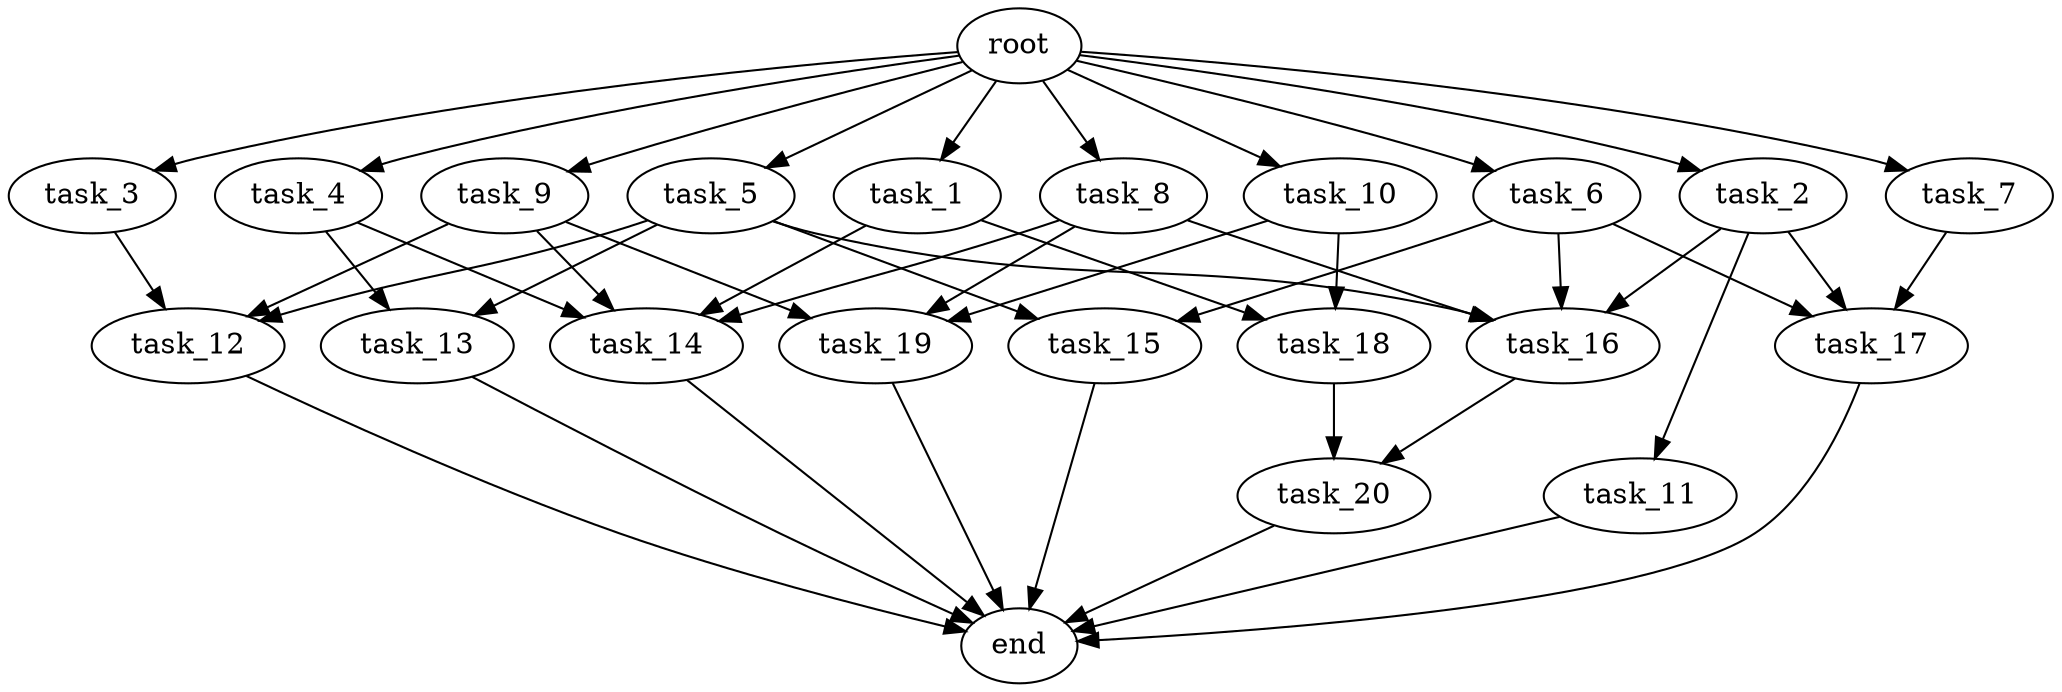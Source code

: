 digraph G {
  root [size="0.000000e+00"];
  task_1 [size="6.283334e+10"];
  task_2 [size="3.137904e+10"];
  task_3 [size="8.232383e+09"];
  task_4 [size="1.579067e+10"];
  task_5 [size="5.164143e+10"];
  task_6 [size="9.696676e+10"];
  task_7 [size="8.306383e+10"];
  task_8 [size="7.631864e+10"];
  task_9 [size="8.469757e+10"];
  task_10 [size="6.857848e+10"];
  task_11 [size="7.926630e+10"];
  task_12 [size="3.194672e+10"];
  task_13 [size="4.784176e+10"];
  task_14 [size="7.351986e+10"];
  task_15 [size="2.607538e+10"];
  task_16 [size="6.874981e+10"];
  task_17 [size="8.267859e+10"];
  task_18 [size="7.995487e+10"];
  task_19 [size="1.987439e+10"];
  task_20 [size="4.145550e+10"];
  end [size="0.000000e+00"];

  root -> task_1 [size="1.000000e-12"];
  root -> task_2 [size="1.000000e-12"];
  root -> task_3 [size="1.000000e-12"];
  root -> task_4 [size="1.000000e-12"];
  root -> task_5 [size="1.000000e-12"];
  root -> task_6 [size="1.000000e-12"];
  root -> task_7 [size="1.000000e-12"];
  root -> task_8 [size="1.000000e-12"];
  root -> task_9 [size="1.000000e-12"];
  root -> task_10 [size="1.000000e-12"];
  task_1 -> task_14 [size="1.837996e+08"];
  task_1 -> task_18 [size="3.997744e+08"];
  task_2 -> task_11 [size="7.926630e+08"];
  task_2 -> task_16 [size="1.718745e+08"];
  task_2 -> task_17 [size="2.755953e+08"];
  task_3 -> task_12 [size="1.064891e+08"];
  task_4 -> task_13 [size="2.392088e+08"];
  task_4 -> task_14 [size="1.837996e+08"];
  task_5 -> task_12 [size="1.064891e+08"];
  task_5 -> task_13 [size="2.392088e+08"];
  task_5 -> task_15 [size="1.303769e+08"];
  task_5 -> task_16 [size="1.718745e+08"];
  task_6 -> task_15 [size="1.303769e+08"];
  task_6 -> task_16 [size="1.718745e+08"];
  task_6 -> task_17 [size="2.755953e+08"];
  task_7 -> task_17 [size="2.755953e+08"];
  task_8 -> task_14 [size="1.837996e+08"];
  task_8 -> task_16 [size="1.718745e+08"];
  task_8 -> task_19 [size="6.624795e+07"];
  task_9 -> task_12 [size="1.064891e+08"];
  task_9 -> task_14 [size="1.837996e+08"];
  task_9 -> task_19 [size="6.624795e+07"];
  task_10 -> task_18 [size="3.997744e+08"];
  task_10 -> task_19 [size="6.624795e+07"];
  task_11 -> end [size="1.000000e-12"];
  task_12 -> end [size="1.000000e-12"];
  task_13 -> end [size="1.000000e-12"];
  task_14 -> end [size="1.000000e-12"];
  task_15 -> end [size="1.000000e-12"];
  task_16 -> task_20 [size="2.072775e+08"];
  task_17 -> end [size="1.000000e-12"];
  task_18 -> task_20 [size="2.072775e+08"];
  task_19 -> end [size="1.000000e-12"];
  task_20 -> end [size="1.000000e-12"];
}
